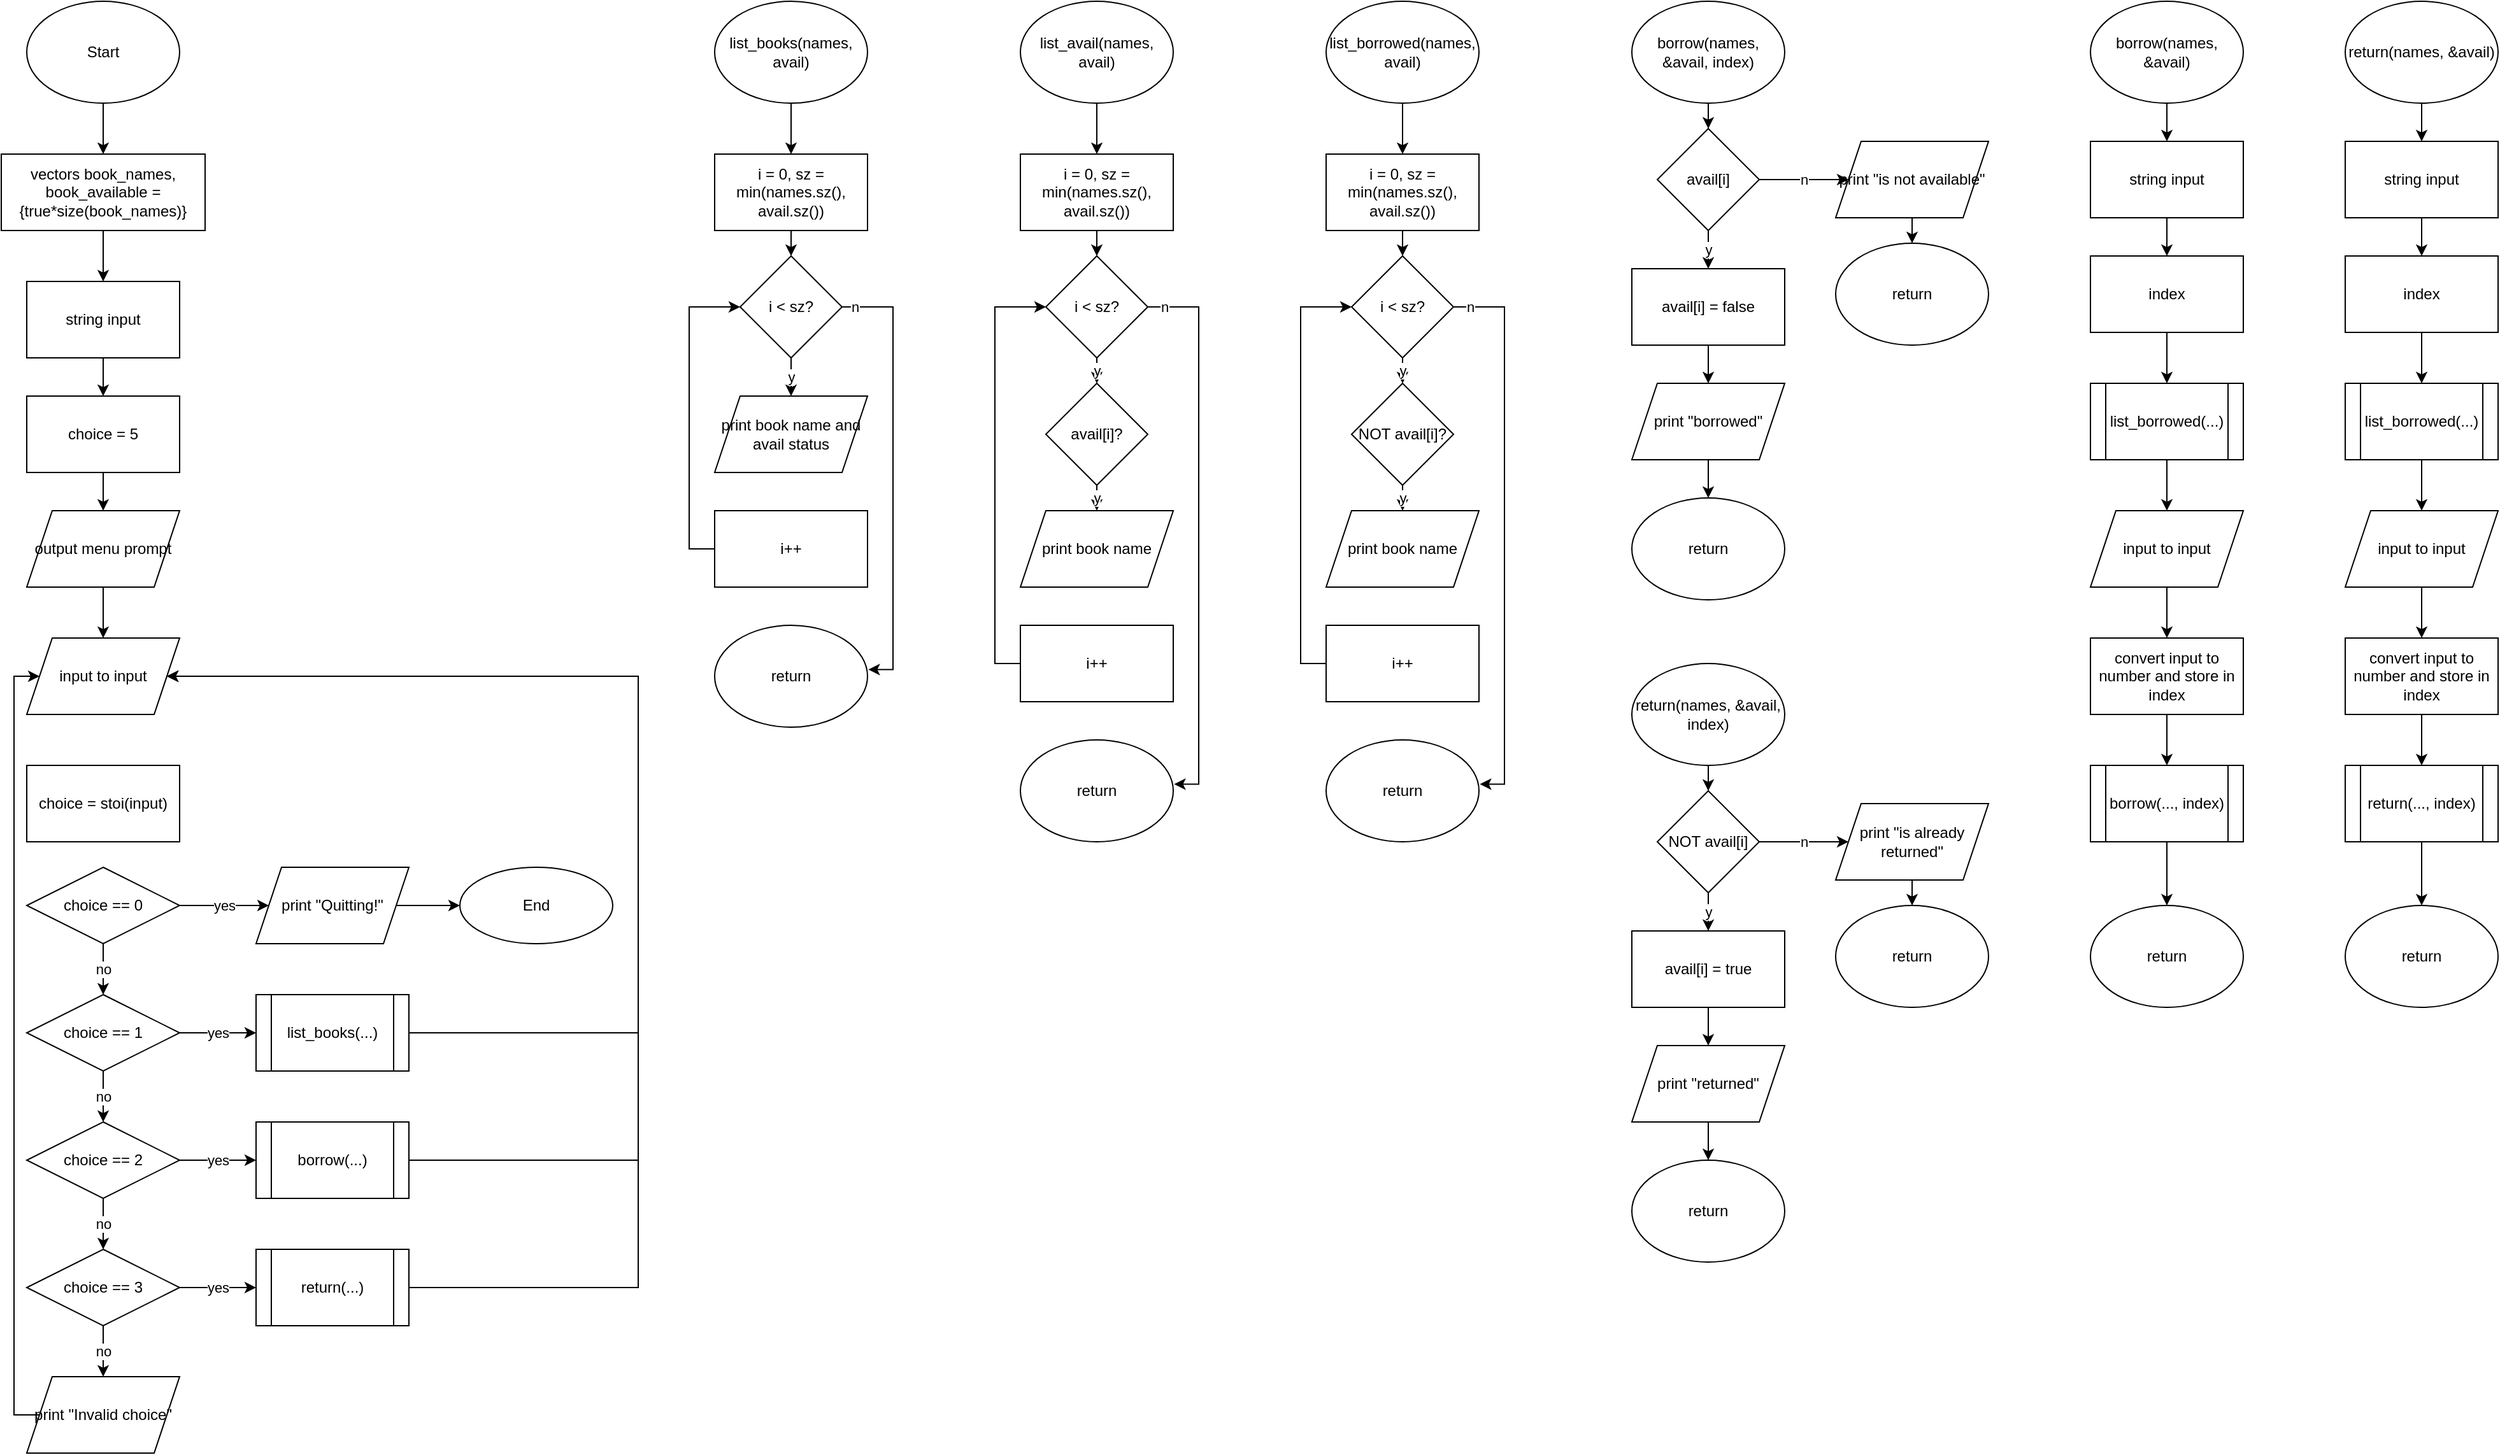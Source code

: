 <mxfile version="24.8.6">
  <diagram name="Page-1" id="NIxjFZZ_wpD7MmikIXAu">
    <mxGraphModel dx="4097" dy="2223" grid="1" gridSize="10" guides="1" tooltips="1" connect="1" arrows="1" fold="1" page="1" pageScale="1" pageWidth="2000" pageHeight="1200" math="0" shadow="0">
      <root>
        <mxCell id="0" />
        <mxCell id="1" parent="0" />
        <mxCell id="zFBNUTTaxacbtHMgRVgU-36" style="edgeStyle=orthogonalEdgeStyle;rounded=0;orthogonalLoop=1;jettySize=auto;html=1;exitX=0.5;exitY=1;exitDx=0;exitDy=0;entryX=0.5;entryY=0;entryDx=0;entryDy=0;" edge="1" parent="1" source="zFBNUTTaxacbtHMgRVgU-1" target="zFBNUTTaxacbtHMgRVgU-2">
          <mxGeometry relative="1" as="geometry" />
        </mxCell>
        <mxCell id="zFBNUTTaxacbtHMgRVgU-1" value="Start" style="ellipse;whiteSpace=wrap;html=1;" vertex="1" parent="1">
          <mxGeometry x="20" width="120" height="80" as="geometry" />
        </mxCell>
        <mxCell id="zFBNUTTaxacbtHMgRVgU-37" style="edgeStyle=orthogonalEdgeStyle;rounded=0;orthogonalLoop=1;jettySize=auto;html=1;exitX=0.5;exitY=1;exitDx=0;exitDy=0;entryX=0.5;entryY=0;entryDx=0;entryDy=0;" edge="1" parent="1" source="zFBNUTTaxacbtHMgRVgU-2" target="zFBNUTTaxacbtHMgRVgU-4">
          <mxGeometry relative="1" as="geometry" />
        </mxCell>
        <mxCell id="zFBNUTTaxacbtHMgRVgU-2" value="vectors book_names, book_available = {true*size(book_names)}" style="rounded=0;whiteSpace=wrap;html=1;" vertex="1" parent="1">
          <mxGeometry y="120" width="160" height="60" as="geometry" />
        </mxCell>
        <mxCell id="zFBNUTTaxacbtHMgRVgU-38" style="edgeStyle=orthogonalEdgeStyle;rounded=0;orthogonalLoop=1;jettySize=auto;html=1;exitX=0.5;exitY=1;exitDx=0;exitDy=0;entryX=0.5;entryY=0;entryDx=0;entryDy=0;" edge="1" parent="1" source="zFBNUTTaxacbtHMgRVgU-4" target="zFBNUTTaxacbtHMgRVgU-5">
          <mxGeometry relative="1" as="geometry" />
        </mxCell>
        <mxCell id="zFBNUTTaxacbtHMgRVgU-4" value="string input" style="rounded=0;whiteSpace=wrap;html=1;" vertex="1" parent="1">
          <mxGeometry x="20" y="220" width="120" height="60" as="geometry" />
        </mxCell>
        <mxCell id="zFBNUTTaxacbtHMgRVgU-39" style="edgeStyle=orthogonalEdgeStyle;rounded=0;orthogonalLoop=1;jettySize=auto;html=1;exitX=0.5;exitY=1;exitDx=0;exitDy=0;entryX=0.5;entryY=0;entryDx=0;entryDy=0;" edge="1" parent="1" source="zFBNUTTaxacbtHMgRVgU-5" target="zFBNUTTaxacbtHMgRVgU-6">
          <mxGeometry relative="1" as="geometry" />
        </mxCell>
        <mxCell id="zFBNUTTaxacbtHMgRVgU-5" value="choice = 5" style="rounded=0;whiteSpace=wrap;html=1;" vertex="1" parent="1">
          <mxGeometry x="20" y="310" width="120" height="60" as="geometry" />
        </mxCell>
        <mxCell id="zFBNUTTaxacbtHMgRVgU-40" style="edgeStyle=orthogonalEdgeStyle;rounded=0;orthogonalLoop=1;jettySize=auto;html=1;exitX=0.5;exitY=1;exitDx=0;exitDy=0;entryX=0.5;entryY=0;entryDx=0;entryDy=0;" edge="1" parent="1" source="zFBNUTTaxacbtHMgRVgU-6" target="zFBNUTTaxacbtHMgRVgU-8">
          <mxGeometry relative="1" as="geometry" />
        </mxCell>
        <mxCell id="zFBNUTTaxacbtHMgRVgU-6" value="output menu prompt" style="shape=parallelogram;perimeter=parallelogramPerimeter;whiteSpace=wrap;html=1;fixedSize=1;" vertex="1" parent="1">
          <mxGeometry x="20" y="400" width="120" height="60" as="geometry" />
        </mxCell>
        <mxCell id="zFBNUTTaxacbtHMgRVgU-8" value="input to input" style="shape=parallelogram;perimeter=parallelogramPerimeter;whiteSpace=wrap;html=1;fixedSize=1;" vertex="1" parent="1">
          <mxGeometry x="20" y="500" width="120" height="60" as="geometry" />
        </mxCell>
        <mxCell id="zFBNUTTaxacbtHMgRVgU-9" value="choice = stoi(input)" style="rounded=0;whiteSpace=wrap;html=1;" vertex="1" parent="1">
          <mxGeometry x="20" y="600" width="120" height="60" as="geometry" />
        </mxCell>
        <mxCell id="zFBNUTTaxacbtHMgRVgU-15" value="yes" style="edgeStyle=orthogonalEdgeStyle;rounded=0;orthogonalLoop=1;jettySize=auto;html=1;exitX=1;exitY=0.5;exitDx=0;exitDy=0;" edge="1" parent="1" source="zFBNUTTaxacbtHMgRVgU-11" target="zFBNUTTaxacbtHMgRVgU-13">
          <mxGeometry relative="1" as="geometry" />
        </mxCell>
        <mxCell id="zFBNUTTaxacbtHMgRVgU-31" value="no" style="edgeStyle=orthogonalEdgeStyle;rounded=0;orthogonalLoop=1;jettySize=auto;html=1;exitX=0.5;exitY=1;exitDx=0;exitDy=0;entryX=0.5;entryY=0;entryDx=0;entryDy=0;" edge="1" parent="1" source="zFBNUTTaxacbtHMgRVgU-11" target="zFBNUTTaxacbtHMgRVgU-17">
          <mxGeometry relative="1" as="geometry" />
        </mxCell>
        <mxCell id="zFBNUTTaxacbtHMgRVgU-11" value="choice == 0" style="rhombus;whiteSpace=wrap;html=1;" vertex="1" parent="1">
          <mxGeometry x="20" y="680" width="120" height="60" as="geometry" />
        </mxCell>
        <mxCell id="zFBNUTTaxacbtHMgRVgU-16" style="edgeStyle=orthogonalEdgeStyle;rounded=0;orthogonalLoop=1;jettySize=auto;html=1;exitX=1;exitY=0.5;exitDx=0;exitDy=0;entryX=0;entryY=0.5;entryDx=0;entryDy=0;" edge="1" parent="1" source="zFBNUTTaxacbtHMgRVgU-13" target="zFBNUTTaxacbtHMgRVgU-14">
          <mxGeometry relative="1" as="geometry" />
        </mxCell>
        <mxCell id="zFBNUTTaxacbtHMgRVgU-13" value="print &quot;Quitting!&quot;" style="shape=parallelogram;perimeter=parallelogramPerimeter;whiteSpace=wrap;html=1;fixedSize=1;" vertex="1" parent="1">
          <mxGeometry x="200" y="680" width="120" height="60" as="geometry" />
        </mxCell>
        <mxCell id="zFBNUTTaxacbtHMgRVgU-14" value="End" style="ellipse;whiteSpace=wrap;html=1;" vertex="1" parent="1">
          <mxGeometry x="360" y="680" width="120" height="60" as="geometry" />
        </mxCell>
        <mxCell id="zFBNUTTaxacbtHMgRVgU-19" value="yes" style="edgeStyle=orthogonalEdgeStyle;rounded=0;orthogonalLoop=1;jettySize=auto;html=1;exitX=1;exitY=0.5;exitDx=0;exitDy=0;entryX=0;entryY=0.5;entryDx=0;entryDy=0;" edge="1" parent="1" source="zFBNUTTaxacbtHMgRVgU-17" target="zFBNUTTaxacbtHMgRVgU-18">
          <mxGeometry relative="1" as="geometry" />
        </mxCell>
        <mxCell id="zFBNUTTaxacbtHMgRVgU-30" value="no" style="edgeStyle=orthogonalEdgeStyle;rounded=0;orthogonalLoop=1;jettySize=auto;html=1;exitX=0.5;exitY=1;exitDx=0;exitDy=0;entryX=0.5;entryY=0;entryDx=0;entryDy=0;" edge="1" parent="1" source="zFBNUTTaxacbtHMgRVgU-17" target="zFBNUTTaxacbtHMgRVgU-21">
          <mxGeometry relative="1" as="geometry" />
        </mxCell>
        <mxCell id="zFBNUTTaxacbtHMgRVgU-17" value="choice == 1" style="rhombus;whiteSpace=wrap;html=1;" vertex="1" parent="1">
          <mxGeometry x="20" y="780" width="120" height="60" as="geometry" />
        </mxCell>
        <mxCell id="zFBNUTTaxacbtHMgRVgU-33" style="edgeStyle=orthogonalEdgeStyle;rounded=0;orthogonalLoop=1;jettySize=auto;html=1;exitX=1;exitY=0.5;exitDx=0;exitDy=0;entryX=1;entryY=0.5;entryDx=0;entryDy=0;" edge="1" parent="1" source="zFBNUTTaxacbtHMgRVgU-18" target="zFBNUTTaxacbtHMgRVgU-8">
          <mxGeometry relative="1" as="geometry">
            <Array as="points">
              <mxPoint x="500" y="810" />
              <mxPoint x="500" y="530" />
            </Array>
          </mxGeometry>
        </mxCell>
        <mxCell id="zFBNUTTaxacbtHMgRVgU-18" value="list_books(...)" style="shape=process;whiteSpace=wrap;html=1;backgroundOutline=1;" vertex="1" parent="1">
          <mxGeometry x="200" y="780" width="120" height="60" as="geometry" />
        </mxCell>
        <mxCell id="zFBNUTTaxacbtHMgRVgU-20" value="yes" style="edgeStyle=orthogonalEdgeStyle;rounded=0;orthogonalLoop=1;jettySize=auto;html=1;exitX=1;exitY=0.5;exitDx=0;exitDy=0;entryX=0;entryY=0.5;entryDx=0;entryDy=0;" edge="1" parent="1" source="zFBNUTTaxacbtHMgRVgU-21" target="zFBNUTTaxacbtHMgRVgU-22">
          <mxGeometry relative="1" as="geometry" />
        </mxCell>
        <mxCell id="zFBNUTTaxacbtHMgRVgU-29" value="no" style="edgeStyle=orthogonalEdgeStyle;rounded=0;orthogonalLoop=1;jettySize=auto;html=1;exitX=0.5;exitY=1;exitDx=0;exitDy=0;entryX=0.5;entryY=0;entryDx=0;entryDy=0;" edge="1" parent="1" source="zFBNUTTaxacbtHMgRVgU-21" target="zFBNUTTaxacbtHMgRVgU-24">
          <mxGeometry relative="1" as="geometry" />
        </mxCell>
        <mxCell id="zFBNUTTaxacbtHMgRVgU-21" value="choice == 2" style="rhombus;whiteSpace=wrap;html=1;" vertex="1" parent="1">
          <mxGeometry x="20" y="880" width="120" height="60" as="geometry" />
        </mxCell>
        <mxCell id="zFBNUTTaxacbtHMgRVgU-34" style="edgeStyle=orthogonalEdgeStyle;rounded=0;orthogonalLoop=1;jettySize=auto;html=1;exitX=1;exitY=0.5;exitDx=0;exitDy=0;entryX=1;entryY=0.5;entryDx=0;entryDy=0;" edge="1" parent="1" source="zFBNUTTaxacbtHMgRVgU-22" target="zFBNUTTaxacbtHMgRVgU-8">
          <mxGeometry relative="1" as="geometry">
            <Array as="points">
              <mxPoint x="500" y="910" />
              <mxPoint x="500" y="530" />
            </Array>
          </mxGeometry>
        </mxCell>
        <mxCell id="zFBNUTTaxacbtHMgRVgU-22" value="borrow(...)" style="shape=process;whiteSpace=wrap;html=1;backgroundOutline=1;" vertex="1" parent="1">
          <mxGeometry x="200" y="880" width="120" height="60" as="geometry" />
        </mxCell>
        <mxCell id="zFBNUTTaxacbtHMgRVgU-23" value="yes" style="edgeStyle=orthogonalEdgeStyle;rounded=0;orthogonalLoop=1;jettySize=auto;html=1;exitX=1;exitY=0.5;exitDx=0;exitDy=0;entryX=0;entryY=0.5;entryDx=0;entryDy=0;" edge="1" parent="1" source="zFBNUTTaxacbtHMgRVgU-24" target="zFBNUTTaxacbtHMgRVgU-25">
          <mxGeometry relative="1" as="geometry" />
        </mxCell>
        <mxCell id="zFBNUTTaxacbtHMgRVgU-27" value="no" style="edgeStyle=orthogonalEdgeStyle;rounded=0;orthogonalLoop=1;jettySize=auto;html=1;exitX=0.5;exitY=1;exitDx=0;exitDy=0;entryX=0.5;entryY=0;entryDx=0;entryDy=0;" edge="1" parent="1" source="zFBNUTTaxacbtHMgRVgU-24" target="zFBNUTTaxacbtHMgRVgU-26">
          <mxGeometry relative="1" as="geometry" />
        </mxCell>
        <mxCell id="zFBNUTTaxacbtHMgRVgU-24" value="choice == 3" style="rhombus;whiteSpace=wrap;html=1;" vertex="1" parent="1">
          <mxGeometry x="20" y="980" width="120" height="60" as="geometry" />
        </mxCell>
        <mxCell id="zFBNUTTaxacbtHMgRVgU-35" style="edgeStyle=orthogonalEdgeStyle;rounded=0;orthogonalLoop=1;jettySize=auto;html=1;exitX=1;exitY=0.5;exitDx=0;exitDy=0;entryX=1;entryY=0.5;entryDx=0;entryDy=0;" edge="1" parent="1" source="zFBNUTTaxacbtHMgRVgU-25" target="zFBNUTTaxacbtHMgRVgU-8">
          <mxGeometry relative="1" as="geometry">
            <Array as="points">
              <mxPoint x="500" y="1010" />
              <mxPoint x="500" y="530" />
            </Array>
          </mxGeometry>
        </mxCell>
        <mxCell id="zFBNUTTaxacbtHMgRVgU-25" value="return(...)" style="shape=process;whiteSpace=wrap;html=1;backgroundOutline=1;" vertex="1" parent="1">
          <mxGeometry x="200" y="980" width="120" height="60" as="geometry" />
        </mxCell>
        <mxCell id="zFBNUTTaxacbtHMgRVgU-32" style="edgeStyle=orthogonalEdgeStyle;rounded=0;orthogonalLoop=1;jettySize=auto;html=1;exitX=0;exitY=0.5;exitDx=0;exitDy=0;entryX=0;entryY=0.5;entryDx=0;entryDy=0;" edge="1" parent="1" source="zFBNUTTaxacbtHMgRVgU-26" target="zFBNUTTaxacbtHMgRVgU-8">
          <mxGeometry relative="1" as="geometry">
            <Array as="points">
              <mxPoint x="10" y="1110" />
              <mxPoint x="10" y="530" />
            </Array>
          </mxGeometry>
        </mxCell>
        <mxCell id="zFBNUTTaxacbtHMgRVgU-26" value="print &quot;Invalid choice&quot;" style="shape=parallelogram;perimeter=parallelogramPerimeter;whiteSpace=wrap;html=1;fixedSize=1;" vertex="1" parent="1">
          <mxGeometry x="20" y="1080" width="120" height="60" as="geometry" />
        </mxCell>
        <mxCell id="zFBNUTTaxacbtHMgRVgU-48" style="edgeStyle=orthogonalEdgeStyle;rounded=0;orthogonalLoop=1;jettySize=auto;html=1;exitX=0.5;exitY=1;exitDx=0;exitDy=0;entryX=0.5;entryY=0;entryDx=0;entryDy=0;" edge="1" parent="1" source="zFBNUTTaxacbtHMgRVgU-41" target="zFBNUTTaxacbtHMgRVgU-42">
          <mxGeometry relative="1" as="geometry" />
        </mxCell>
        <mxCell id="zFBNUTTaxacbtHMgRVgU-41" value="&lt;div&gt;list_books(names, avail)&lt;/div&gt;" style="ellipse;whiteSpace=wrap;html=1;" vertex="1" parent="1">
          <mxGeometry x="560" width="120" height="80" as="geometry" />
        </mxCell>
        <mxCell id="zFBNUTTaxacbtHMgRVgU-49" style="edgeStyle=orthogonalEdgeStyle;rounded=0;orthogonalLoop=1;jettySize=auto;html=1;exitX=0.5;exitY=1;exitDx=0;exitDy=0;entryX=0.5;entryY=0;entryDx=0;entryDy=0;" edge="1" parent="1" source="zFBNUTTaxacbtHMgRVgU-42" target="zFBNUTTaxacbtHMgRVgU-43">
          <mxGeometry relative="1" as="geometry" />
        </mxCell>
        <mxCell id="zFBNUTTaxacbtHMgRVgU-42" value="i = 0, sz = min(names.sz(), avail.sz())" style="rounded=0;whiteSpace=wrap;html=1;" vertex="1" parent="1">
          <mxGeometry x="560" y="120" width="120" height="60" as="geometry" />
        </mxCell>
        <mxCell id="zFBNUTTaxacbtHMgRVgU-47" value="y" style="edgeStyle=orthogonalEdgeStyle;rounded=0;orthogonalLoop=1;jettySize=auto;html=1;exitX=0.5;exitY=1;exitDx=0;exitDy=0;entryX=0.5;entryY=0;entryDx=0;entryDy=0;" edge="1" parent="1" source="zFBNUTTaxacbtHMgRVgU-43" target="zFBNUTTaxacbtHMgRVgU-44">
          <mxGeometry relative="1" as="geometry" />
        </mxCell>
        <mxCell id="zFBNUTTaxacbtHMgRVgU-43" value="i &amp;lt; sz?" style="rhombus;whiteSpace=wrap;html=1;" vertex="1" parent="1">
          <mxGeometry x="580" y="200" width="80" height="80" as="geometry" />
        </mxCell>
        <mxCell id="zFBNUTTaxacbtHMgRVgU-44" value="print book name and avail status" style="shape=parallelogram;perimeter=parallelogramPerimeter;whiteSpace=wrap;html=1;fixedSize=1;" vertex="1" parent="1">
          <mxGeometry x="560" y="310" width="120" height="60" as="geometry" />
        </mxCell>
        <mxCell id="zFBNUTTaxacbtHMgRVgU-46" style="edgeStyle=orthogonalEdgeStyle;rounded=0;orthogonalLoop=1;jettySize=auto;html=1;exitX=0;exitY=0.5;exitDx=0;exitDy=0;entryX=0;entryY=0.5;entryDx=0;entryDy=0;" edge="1" parent="1" source="zFBNUTTaxacbtHMgRVgU-45" target="zFBNUTTaxacbtHMgRVgU-43">
          <mxGeometry relative="1" as="geometry" />
        </mxCell>
        <mxCell id="zFBNUTTaxacbtHMgRVgU-45" value="i++" style="rounded=0;whiteSpace=wrap;html=1;" vertex="1" parent="1">
          <mxGeometry x="560" y="400" width="120" height="60" as="geometry" />
        </mxCell>
        <mxCell id="zFBNUTTaxacbtHMgRVgU-51" value="return" style="ellipse;whiteSpace=wrap;html=1;" vertex="1" parent="1">
          <mxGeometry x="560" y="490" width="120" height="80" as="geometry" />
        </mxCell>
        <mxCell id="zFBNUTTaxacbtHMgRVgU-52" value="n" style="edgeStyle=orthogonalEdgeStyle;rounded=0;orthogonalLoop=1;jettySize=auto;html=1;exitX=1;exitY=0.5;exitDx=0;exitDy=0;entryX=1.006;entryY=0.434;entryDx=0;entryDy=0;entryPerimeter=0;" edge="1" parent="1" source="zFBNUTTaxacbtHMgRVgU-43" target="zFBNUTTaxacbtHMgRVgU-51">
          <mxGeometry x="-0.942" relative="1" as="geometry">
            <mxPoint as="offset" />
          </mxGeometry>
        </mxCell>
        <mxCell id="zFBNUTTaxacbtHMgRVgU-53" style="edgeStyle=orthogonalEdgeStyle;rounded=0;orthogonalLoop=1;jettySize=auto;html=1;exitX=0.5;exitY=1;exitDx=0;exitDy=0;entryX=0.5;entryY=0;entryDx=0;entryDy=0;" edge="1" parent="1" source="zFBNUTTaxacbtHMgRVgU-54" target="zFBNUTTaxacbtHMgRVgU-56">
          <mxGeometry relative="1" as="geometry" />
        </mxCell>
        <mxCell id="zFBNUTTaxacbtHMgRVgU-54" value="&lt;div&gt;list_avail(names, avail)&lt;/div&gt;" style="ellipse;whiteSpace=wrap;html=1;" vertex="1" parent="1">
          <mxGeometry x="800" width="120" height="80" as="geometry" />
        </mxCell>
        <mxCell id="zFBNUTTaxacbtHMgRVgU-55" style="edgeStyle=orthogonalEdgeStyle;rounded=0;orthogonalLoop=1;jettySize=auto;html=1;exitX=0.5;exitY=1;exitDx=0;exitDy=0;entryX=0.5;entryY=0;entryDx=0;entryDy=0;" edge="1" parent="1" source="zFBNUTTaxacbtHMgRVgU-56" target="zFBNUTTaxacbtHMgRVgU-58">
          <mxGeometry relative="1" as="geometry" />
        </mxCell>
        <mxCell id="zFBNUTTaxacbtHMgRVgU-56" value="i = 0, sz = min(names.sz(), avail.sz())" style="rounded=0;whiteSpace=wrap;html=1;" vertex="1" parent="1">
          <mxGeometry x="800" y="120" width="120" height="60" as="geometry" />
        </mxCell>
        <mxCell id="zFBNUTTaxacbtHMgRVgU-65" value="y" style="edgeStyle=orthogonalEdgeStyle;rounded=0;orthogonalLoop=1;jettySize=auto;html=1;exitX=0.5;exitY=1;exitDx=0;exitDy=0;entryX=0.5;entryY=0;entryDx=0;entryDy=0;" edge="1" parent="1" source="zFBNUTTaxacbtHMgRVgU-58" target="zFBNUTTaxacbtHMgRVgU-64">
          <mxGeometry relative="1" as="geometry" />
        </mxCell>
        <mxCell id="zFBNUTTaxacbtHMgRVgU-58" value="i &amp;lt; sz?" style="rhombus;whiteSpace=wrap;html=1;" vertex="1" parent="1">
          <mxGeometry x="820" y="200" width="80" height="80" as="geometry" />
        </mxCell>
        <mxCell id="zFBNUTTaxacbtHMgRVgU-59" value="print book name" style="shape=parallelogram;perimeter=parallelogramPerimeter;whiteSpace=wrap;html=1;fixedSize=1;" vertex="1" parent="1">
          <mxGeometry x="800" y="400" width="120" height="60" as="geometry" />
        </mxCell>
        <mxCell id="zFBNUTTaxacbtHMgRVgU-60" style="edgeStyle=orthogonalEdgeStyle;rounded=0;orthogonalLoop=1;jettySize=auto;html=1;exitX=0;exitY=0.5;exitDx=0;exitDy=0;entryX=0;entryY=0.5;entryDx=0;entryDy=0;" edge="1" parent="1" source="zFBNUTTaxacbtHMgRVgU-61" target="zFBNUTTaxacbtHMgRVgU-58">
          <mxGeometry relative="1" as="geometry" />
        </mxCell>
        <mxCell id="zFBNUTTaxacbtHMgRVgU-61" value="i++" style="rounded=0;whiteSpace=wrap;html=1;" vertex="1" parent="1">
          <mxGeometry x="800" y="490" width="120" height="60" as="geometry" />
        </mxCell>
        <mxCell id="zFBNUTTaxacbtHMgRVgU-62" value="return" style="ellipse;whiteSpace=wrap;html=1;" vertex="1" parent="1">
          <mxGeometry x="800" y="580" width="120" height="80" as="geometry" />
        </mxCell>
        <mxCell id="zFBNUTTaxacbtHMgRVgU-63" value="n" style="edgeStyle=orthogonalEdgeStyle;rounded=0;orthogonalLoop=1;jettySize=auto;html=1;exitX=1;exitY=0.5;exitDx=0;exitDy=0;entryX=1.006;entryY=0.434;entryDx=0;entryDy=0;entryPerimeter=0;" edge="1" parent="1" source="zFBNUTTaxacbtHMgRVgU-58" target="zFBNUTTaxacbtHMgRVgU-62">
          <mxGeometry x="-0.942" relative="1" as="geometry">
            <mxPoint as="offset" />
          </mxGeometry>
        </mxCell>
        <mxCell id="zFBNUTTaxacbtHMgRVgU-66" value="y" style="edgeStyle=orthogonalEdgeStyle;rounded=0;orthogonalLoop=1;jettySize=auto;html=1;exitX=0.5;exitY=1;exitDx=0;exitDy=0;entryX=0.5;entryY=0;entryDx=0;entryDy=0;" edge="1" parent="1" source="zFBNUTTaxacbtHMgRVgU-64" target="zFBNUTTaxacbtHMgRVgU-59">
          <mxGeometry relative="1" as="geometry" />
        </mxCell>
        <mxCell id="zFBNUTTaxacbtHMgRVgU-64" value="avail[i]?" style="rhombus;whiteSpace=wrap;html=1;" vertex="1" parent="1">
          <mxGeometry x="820" y="300" width="80" height="80" as="geometry" />
        </mxCell>
        <mxCell id="zFBNUTTaxacbtHMgRVgU-79" style="edgeStyle=orthogonalEdgeStyle;rounded=0;orthogonalLoop=1;jettySize=auto;html=1;exitX=0.5;exitY=1;exitDx=0;exitDy=0;entryX=0.5;entryY=0;entryDx=0;entryDy=0;" edge="1" parent="1" source="zFBNUTTaxacbtHMgRVgU-80" target="zFBNUTTaxacbtHMgRVgU-82">
          <mxGeometry relative="1" as="geometry" />
        </mxCell>
        <mxCell id="zFBNUTTaxacbtHMgRVgU-80" value="&lt;div&gt;list_borrowed(names, avail)&lt;/div&gt;" style="ellipse;whiteSpace=wrap;html=1;" vertex="1" parent="1">
          <mxGeometry x="1040" width="120" height="80" as="geometry" />
        </mxCell>
        <mxCell id="zFBNUTTaxacbtHMgRVgU-81" style="edgeStyle=orthogonalEdgeStyle;rounded=0;orthogonalLoop=1;jettySize=auto;html=1;exitX=0.5;exitY=1;exitDx=0;exitDy=0;entryX=0.5;entryY=0;entryDx=0;entryDy=0;" edge="1" parent="1" source="zFBNUTTaxacbtHMgRVgU-82" target="zFBNUTTaxacbtHMgRVgU-84">
          <mxGeometry relative="1" as="geometry" />
        </mxCell>
        <mxCell id="zFBNUTTaxacbtHMgRVgU-82" value="i = 0, sz = min(names.sz(), avail.sz())" style="rounded=0;whiteSpace=wrap;html=1;" vertex="1" parent="1">
          <mxGeometry x="1040" y="120" width="120" height="60" as="geometry" />
        </mxCell>
        <mxCell id="zFBNUTTaxacbtHMgRVgU-83" value="y" style="edgeStyle=orthogonalEdgeStyle;rounded=0;orthogonalLoop=1;jettySize=auto;html=1;exitX=0.5;exitY=1;exitDx=0;exitDy=0;entryX=0.5;entryY=0;entryDx=0;entryDy=0;" edge="1" parent="1" source="zFBNUTTaxacbtHMgRVgU-84" target="zFBNUTTaxacbtHMgRVgU-91">
          <mxGeometry relative="1" as="geometry" />
        </mxCell>
        <mxCell id="zFBNUTTaxacbtHMgRVgU-84" value="i &amp;lt; sz?" style="rhombus;whiteSpace=wrap;html=1;" vertex="1" parent="1">
          <mxGeometry x="1060" y="200" width="80" height="80" as="geometry" />
        </mxCell>
        <mxCell id="zFBNUTTaxacbtHMgRVgU-85" value="print book name" style="shape=parallelogram;perimeter=parallelogramPerimeter;whiteSpace=wrap;html=1;fixedSize=1;" vertex="1" parent="1">
          <mxGeometry x="1040" y="400" width="120" height="60" as="geometry" />
        </mxCell>
        <mxCell id="zFBNUTTaxacbtHMgRVgU-86" style="edgeStyle=orthogonalEdgeStyle;rounded=0;orthogonalLoop=1;jettySize=auto;html=1;exitX=0;exitY=0.5;exitDx=0;exitDy=0;entryX=0;entryY=0.5;entryDx=0;entryDy=0;" edge="1" parent="1" source="zFBNUTTaxacbtHMgRVgU-87" target="zFBNUTTaxacbtHMgRVgU-84">
          <mxGeometry relative="1" as="geometry" />
        </mxCell>
        <mxCell id="zFBNUTTaxacbtHMgRVgU-87" value="i++" style="rounded=0;whiteSpace=wrap;html=1;" vertex="1" parent="1">
          <mxGeometry x="1040" y="490" width="120" height="60" as="geometry" />
        </mxCell>
        <mxCell id="zFBNUTTaxacbtHMgRVgU-88" value="return" style="ellipse;whiteSpace=wrap;html=1;" vertex="1" parent="1">
          <mxGeometry x="1040" y="580" width="120" height="80" as="geometry" />
        </mxCell>
        <mxCell id="zFBNUTTaxacbtHMgRVgU-89" value="n" style="edgeStyle=orthogonalEdgeStyle;rounded=0;orthogonalLoop=1;jettySize=auto;html=1;exitX=1;exitY=0.5;exitDx=0;exitDy=0;entryX=1.006;entryY=0.434;entryDx=0;entryDy=0;entryPerimeter=0;" edge="1" parent="1" source="zFBNUTTaxacbtHMgRVgU-84" target="zFBNUTTaxacbtHMgRVgU-88">
          <mxGeometry x="-0.942" relative="1" as="geometry">
            <mxPoint as="offset" />
          </mxGeometry>
        </mxCell>
        <mxCell id="zFBNUTTaxacbtHMgRVgU-90" value="y" style="edgeStyle=orthogonalEdgeStyle;rounded=0;orthogonalLoop=1;jettySize=auto;html=1;exitX=0.5;exitY=1;exitDx=0;exitDy=0;entryX=0.5;entryY=0;entryDx=0;entryDy=0;" edge="1" parent="1" source="zFBNUTTaxacbtHMgRVgU-91" target="zFBNUTTaxacbtHMgRVgU-85">
          <mxGeometry relative="1" as="geometry" />
        </mxCell>
        <mxCell id="zFBNUTTaxacbtHMgRVgU-91" value="NOT avail[i]?" style="rhombus;whiteSpace=wrap;html=1;" vertex="1" parent="1">
          <mxGeometry x="1060" y="300" width="80" height="80" as="geometry" />
        </mxCell>
        <mxCell id="zFBNUTTaxacbtHMgRVgU-104" style="edgeStyle=orthogonalEdgeStyle;rounded=0;orthogonalLoop=1;jettySize=auto;html=1;exitX=0.5;exitY=1;exitDx=0;exitDy=0;entryX=0.5;entryY=0;entryDx=0;entryDy=0;" edge="1" parent="1" source="zFBNUTTaxacbtHMgRVgU-92" target="zFBNUTTaxacbtHMgRVgU-94">
          <mxGeometry relative="1" as="geometry" />
        </mxCell>
        <mxCell id="zFBNUTTaxacbtHMgRVgU-92" value="borrow(names, &amp;amp;avail, index)" style="ellipse;whiteSpace=wrap;html=1;" vertex="1" parent="1">
          <mxGeometry x="1280" width="120" height="80" as="geometry" />
        </mxCell>
        <mxCell id="zFBNUTTaxacbtHMgRVgU-97" value="n" style="edgeStyle=orthogonalEdgeStyle;rounded=0;orthogonalLoop=1;jettySize=auto;html=1;exitX=1;exitY=0.5;exitDx=0;exitDy=0;entryX=0;entryY=0.5;entryDx=0;entryDy=0;" edge="1" parent="1" source="zFBNUTTaxacbtHMgRVgU-94" target="zFBNUTTaxacbtHMgRVgU-95">
          <mxGeometry relative="1" as="geometry" />
        </mxCell>
        <mxCell id="zFBNUTTaxacbtHMgRVgU-103" value="y" style="edgeStyle=orthogonalEdgeStyle;rounded=0;orthogonalLoop=1;jettySize=auto;html=1;exitX=0.5;exitY=1;exitDx=0;exitDy=0;entryX=0.5;entryY=0;entryDx=0;entryDy=0;" edge="1" parent="1" source="zFBNUTTaxacbtHMgRVgU-94" target="zFBNUTTaxacbtHMgRVgU-98">
          <mxGeometry relative="1" as="geometry" />
        </mxCell>
        <mxCell id="zFBNUTTaxacbtHMgRVgU-94" value="avail[i]" style="rhombus;whiteSpace=wrap;html=1;" vertex="1" parent="1">
          <mxGeometry x="1300" y="100" width="80" height="80" as="geometry" />
        </mxCell>
        <mxCell id="zFBNUTTaxacbtHMgRVgU-105" style="edgeStyle=orthogonalEdgeStyle;rounded=0;orthogonalLoop=1;jettySize=auto;html=1;exitX=0.5;exitY=1;exitDx=0;exitDy=0;entryX=0.5;entryY=0;entryDx=0;entryDy=0;" edge="1" parent="1" source="zFBNUTTaxacbtHMgRVgU-95" target="zFBNUTTaxacbtHMgRVgU-96">
          <mxGeometry relative="1" as="geometry" />
        </mxCell>
        <mxCell id="zFBNUTTaxacbtHMgRVgU-95" value="print &quot;is not available&quot;" style="shape=parallelogram;perimeter=parallelogramPerimeter;whiteSpace=wrap;html=1;fixedSize=1;" vertex="1" parent="1">
          <mxGeometry x="1440" y="110" width="120" height="60" as="geometry" />
        </mxCell>
        <mxCell id="zFBNUTTaxacbtHMgRVgU-96" value="return" style="ellipse;whiteSpace=wrap;html=1;" vertex="1" parent="1">
          <mxGeometry x="1440" y="190" width="120" height="80" as="geometry" />
        </mxCell>
        <mxCell id="zFBNUTTaxacbtHMgRVgU-102" style="edgeStyle=orthogonalEdgeStyle;rounded=0;orthogonalLoop=1;jettySize=auto;html=1;exitX=0.5;exitY=1;exitDx=0;exitDy=0;entryX=0.5;entryY=0;entryDx=0;entryDy=0;" edge="1" parent="1" source="zFBNUTTaxacbtHMgRVgU-98" target="zFBNUTTaxacbtHMgRVgU-99">
          <mxGeometry relative="1" as="geometry" />
        </mxCell>
        <mxCell id="zFBNUTTaxacbtHMgRVgU-98" value="avail[i] = false" style="rounded=0;whiteSpace=wrap;html=1;" vertex="1" parent="1">
          <mxGeometry x="1280" y="210" width="120" height="60" as="geometry" />
        </mxCell>
        <mxCell id="zFBNUTTaxacbtHMgRVgU-101" style="edgeStyle=orthogonalEdgeStyle;rounded=0;orthogonalLoop=1;jettySize=auto;html=1;exitX=0.5;exitY=1;exitDx=0;exitDy=0;entryX=0.5;entryY=0;entryDx=0;entryDy=0;" edge="1" parent="1" source="zFBNUTTaxacbtHMgRVgU-99" target="zFBNUTTaxacbtHMgRVgU-100">
          <mxGeometry relative="1" as="geometry" />
        </mxCell>
        <mxCell id="zFBNUTTaxacbtHMgRVgU-99" value="print &quot;borrowed&quot;" style="shape=parallelogram;perimeter=parallelogramPerimeter;whiteSpace=wrap;html=1;fixedSize=1;" vertex="1" parent="1">
          <mxGeometry x="1280" y="300" width="120" height="60" as="geometry" />
        </mxCell>
        <mxCell id="zFBNUTTaxacbtHMgRVgU-100" value="return" style="ellipse;whiteSpace=wrap;html=1;" vertex="1" parent="1">
          <mxGeometry x="1280" y="390" width="120" height="80" as="geometry" />
        </mxCell>
        <mxCell id="zFBNUTTaxacbtHMgRVgU-106" style="edgeStyle=orthogonalEdgeStyle;rounded=0;orthogonalLoop=1;jettySize=auto;html=1;exitX=0.5;exitY=1;exitDx=0;exitDy=0;entryX=0.5;entryY=0;entryDx=0;entryDy=0;" edge="1" parent="1" source="zFBNUTTaxacbtHMgRVgU-107" target="zFBNUTTaxacbtHMgRVgU-110">
          <mxGeometry relative="1" as="geometry" />
        </mxCell>
        <mxCell id="zFBNUTTaxacbtHMgRVgU-107" value="return(names, &amp;amp;avail, index)" style="ellipse;whiteSpace=wrap;html=1;" vertex="1" parent="1">
          <mxGeometry x="1280" y="520" width="120" height="80" as="geometry" />
        </mxCell>
        <mxCell id="zFBNUTTaxacbtHMgRVgU-108" value="n" style="edgeStyle=orthogonalEdgeStyle;rounded=0;orthogonalLoop=1;jettySize=auto;html=1;exitX=1;exitY=0.5;exitDx=0;exitDy=0;entryX=0;entryY=0.5;entryDx=0;entryDy=0;" edge="1" parent="1" source="zFBNUTTaxacbtHMgRVgU-110" target="zFBNUTTaxacbtHMgRVgU-112">
          <mxGeometry relative="1" as="geometry" />
        </mxCell>
        <mxCell id="zFBNUTTaxacbtHMgRVgU-109" value="y" style="edgeStyle=orthogonalEdgeStyle;rounded=0;orthogonalLoop=1;jettySize=auto;html=1;exitX=0.5;exitY=1;exitDx=0;exitDy=0;entryX=0.5;entryY=0;entryDx=0;entryDy=0;" edge="1" parent="1" source="zFBNUTTaxacbtHMgRVgU-110" target="zFBNUTTaxacbtHMgRVgU-115">
          <mxGeometry relative="1" as="geometry" />
        </mxCell>
        <mxCell id="zFBNUTTaxacbtHMgRVgU-110" value="NOT avail[i]" style="rhombus;whiteSpace=wrap;html=1;" vertex="1" parent="1">
          <mxGeometry x="1300" y="620" width="80" height="80" as="geometry" />
        </mxCell>
        <mxCell id="zFBNUTTaxacbtHMgRVgU-111" style="edgeStyle=orthogonalEdgeStyle;rounded=0;orthogonalLoop=1;jettySize=auto;html=1;exitX=0.5;exitY=1;exitDx=0;exitDy=0;entryX=0.5;entryY=0;entryDx=0;entryDy=0;" edge="1" parent="1" source="zFBNUTTaxacbtHMgRVgU-112" target="zFBNUTTaxacbtHMgRVgU-113">
          <mxGeometry relative="1" as="geometry" />
        </mxCell>
        <mxCell id="zFBNUTTaxacbtHMgRVgU-112" value="print &quot;is already returned&quot;" style="shape=parallelogram;perimeter=parallelogramPerimeter;whiteSpace=wrap;html=1;fixedSize=1;" vertex="1" parent="1">
          <mxGeometry x="1440" y="630" width="120" height="60" as="geometry" />
        </mxCell>
        <mxCell id="zFBNUTTaxacbtHMgRVgU-113" value="return" style="ellipse;whiteSpace=wrap;html=1;" vertex="1" parent="1">
          <mxGeometry x="1440" y="710" width="120" height="80" as="geometry" />
        </mxCell>
        <mxCell id="zFBNUTTaxacbtHMgRVgU-114" style="edgeStyle=orthogonalEdgeStyle;rounded=0;orthogonalLoop=1;jettySize=auto;html=1;exitX=0.5;exitY=1;exitDx=0;exitDy=0;entryX=0.5;entryY=0;entryDx=0;entryDy=0;" edge="1" parent="1" source="zFBNUTTaxacbtHMgRVgU-115" target="zFBNUTTaxacbtHMgRVgU-117">
          <mxGeometry relative="1" as="geometry" />
        </mxCell>
        <mxCell id="zFBNUTTaxacbtHMgRVgU-115" value="avail[i] = true" style="rounded=0;whiteSpace=wrap;html=1;" vertex="1" parent="1">
          <mxGeometry x="1280" y="730" width="120" height="60" as="geometry" />
        </mxCell>
        <mxCell id="zFBNUTTaxacbtHMgRVgU-116" style="edgeStyle=orthogonalEdgeStyle;rounded=0;orthogonalLoop=1;jettySize=auto;html=1;exitX=0.5;exitY=1;exitDx=0;exitDy=0;entryX=0.5;entryY=0;entryDx=0;entryDy=0;" edge="1" parent="1" source="zFBNUTTaxacbtHMgRVgU-117" target="zFBNUTTaxacbtHMgRVgU-118">
          <mxGeometry relative="1" as="geometry" />
        </mxCell>
        <mxCell id="zFBNUTTaxacbtHMgRVgU-117" value="print &quot;returned&quot;" style="shape=parallelogram;perimeter=parallelogramPerimeter;whiteSpace=wrap;html=1;fixedSize=1;" vertex="1" parent="1">
          <mxGeometry x="1280" y="820" width="120" height="60" as="geometry" />
        </mxCell>
        <mxCell id="zFBNUTTaxacbtHMgRVgU-118" value="return" style="ellipse;whiteSpace=wrap;html=1;" vertex="1" parent="1">
          <mxGeometry x="1280" y="910" width="120" height="80" as="geometry" />
        </mxCell>
        <mxCell id="zFBNUTTaxacbtHMgRVgU-126" style="edgeStyle=orthogonalEdgeStyle;rounded=0;orthogonalLoop=1;jettySize=auto;html=1;exitX=0.5;exitY=1;exitDx=0;exitDy=0;entryX=0.5;entryY=0;entryDx=0;entryDy=0;" edge="1" parent="1" source="zFBNUTTaxacbtHMgRVgU-119" target="zFBNUTTaxacbtHMgRVgU-120">
          <mxGeometry relative="1" as="geometry" />
        </mxCell>
        <mxCell id="zFBNUTTaxacbtHMgRVgU-119" value="borrow(names, &amp;amp;avail)" style="ellipse;whiteSpace=wrap;html=1;" vertex="1" parent="1">
          <mxGeometry x="1640" width="120" height="80" as="geometry" />
        </mxCell>
        <mxCell id="zFBNUTTaxacbtHMgRVgU-127" style="edgeStyle=orthogonalEdgeStyle;rounded=0;orthogonalLoop=1;jettySize=auto;html=1;exitX=0.5;exitY=1;exitDx=0;exitDy=0;entryX=0.5;entryY=0;entryDx=0;entryDy=0;" edge="1" parent="1" source="zFBNUTTaxacbtHMgRVgU-120" target="zFBNUTTaxacbtHMgRVgU-121">
          <mxGeometry relative="1" as="geometry" />
        </mxCell>
        <mxCell id="zFBNUTTaxacbtHMgRVgU-120" value="string input" style="rounded=0;whiteSpace=wrap;html=1;" vertex="1" parent="1">
          <mxGeometry x="1640" y="110" width="120" height="60" as="geometry" />
        </mxCell>
        <mxCell id="zFBNUTTaxacbtHMgRVgU-128" style="edgeStyle=orthogonalEdgeStyle;rounded=0;orthogonalLoop=1;jettySize=auto;html=1;exitX=0.5;exitY=1;exitDx=0;exitDy=0;entryX=0.5;entryY=0;entryDx=0;entryDy=0;" edge="1" parent="1" source="zFBNUTTaxacbtHMgRVgU-121" target="zFBNUTTaxacbtHMgRVgU-122">
          <mxGeometry relative="1" as="geometry" />
        </mxCell>
        <mxCell id="zFBNUTTaxacbtHMgRVgU-121" value="index" style="rounded=0;whiteSpace=wrap;html=1;" vertex="1" parent="1">
          <mxGeometry x="1640" y="200" width="120" height="60" as="geometry" />
        </mxCell>
        <mxCell id="zFBNUTTaxacbtHMgRVgU-129" style="edgeStyle=orthogonalEdgeStyle;rounded=0;orthogonalLoop=1;jettySize=auto;html=1;exitX=0.5;exitY=1;exitDx=0;exitDy=0;entryX=0.5;entryY=0;entryDx=0;entryDy=0;" edge="1" parent="1" source="zFBNUTTaxacbtHMgRVgU-122" target="zFBNUTTaxacbtHMgRVgU-123">
          <mxGeometry relative="1" as="geometry" />
        </mxCell>
        <mxCell id="zFBNUTTaxacbtHMgRVgU-122" value="list_borrowed(...)" style="shape=process;whiteSpace=wrap;html=1;backgroundOutline=1;" vertex="1" parent="1">
          <mxGeometry x="1640" y="300" width="120" height="60" as="geometry" />
        </mxCell>
        <mxCell id="zFBNUTTaxacbtHMgRVgU-130" style="edgeStyle=orthogonalEdgeStyle;rounded=0;orthogonalLoop=1;jettySize=auto;html=1;exitX=0.5;exitY=1;exitDx=0;exitDy=0;entryX=0.5;entryY=0;entryDx=0;entryDy=0;" edge="1" parent="1" source="zFBNUTTaxacbtHMgRVgU-123" target="zFBNUTTaxacbtHMgRVgU-124">
          <mxGeometry relative="1" as="geometry" />
        </mxCell>
        <mxCell id="zFBNUTTaxacbtHMgRVgU-123" value="input to input" style="shape=parallelogram;perimeter=parallelogramPerimeter;whiteSpace=wrap;html=1;fixedSize=1;" vertex="1" parent="1">
          <mxGeometry x="1640" y="400" width="120" height="60" as="geometry" />
        </mxCell>
        <mxCell id="zFBNUTTaxacbtHMgRVgU-131" style="edgeStyle=orthogonalEdgeStyle;rounded=0;orthogonalLoop=1;jettySize=auto;html=1;exitX=0.5;exitY=1;exitDx=0;exitDy=0;entryX=0.5;entryY=0;entryDx=0;entryDy=0;" edge="1" parent="1" source="zFBNUTTaxacbtHMgRVgU-124" target="zFBNUTTaxacbtHMgRVgU-125">
          <mxGeometry relative="1" as="geometry" />
        </mxCell>
        <mxCell id="zFBNUTTaxacbtHMgRVgU-124" value="convert input to number and store in index" style="rounded=0;whiteSpace=wrap;html=1;" vertex="1" parent="1">
          <mxGeometry x="1640" y="500" width="120" height="60" as="geometry" />
        </mxCell>
        <mxCell id="zFBNUTTaxacbtHMgRVgU-133" style="edgeStyle=orthogonalEdgeStyle;rounded=0;orthogonalLoop=1;jettySize=auto;html=1;exitX=0.5;exitY=1;exitDx=0;exitDy=0;entryX=0.5;entryY=0;entryDx=0;entryDy=0;" edge="1" parent="1" source="zFBNUTTaxacbtHMgRVgU-125" target="zFBNUTTaxacbtHMgRVgU-132">
          <mxGeometry relative="1" as="geometry" />
        </mxCell>
        <mxCell id="zFBNUTTaxacbtHMgRVgU-125" value="borrow(..., index)" style="shape=process;whiteSpace=wrap;html=1;backgroundOutline=1;" vertex="1" parent="1">
          <mxGeometry x="1640" y="600" width="120" height="60" as="geometry" />
        </mxCell>
        <mxCell id="zFBNUTTaxacbtHMgRVgU-132" value="return" style="ellipse;whiteSpace=wrap;html=1;" vertex="1" parent="1">
          <mxGeometry x="1640" y="710" width="120" height="80" as="geometry" />
        </mxCell>
        <mxCell id="zFBNUTTaxacbtHMgRVgU-134" style="edgeStyle=orthogonalEdgeStyle;rounded=0;orthogonalLoop=1;jettySize=auto;html=1;exitX=0.5;exitY=1;exitDx=0;exitDy=0;entryX=0.5;entryY=0;entryDx=0;entryDy=0;" edge="1" parent="1" source="zFBNUTTaxacbtHMgRVgU-135" target="zFBNUTTaxacbtHMgRVgU-137">
          <mxGeometry relative="1" as="geometry" />
        </mxCell>
        <mxCell id="zFBNUTTaxacbtHMgRVgU-135" value="return(names, &amp;amp;avail)" style="ellipse;whiteSpace=wrap;html=1;" vertex="1" parent="1">
          <mxGeometry x="1840" width="120" height="80" as="geometry" />
        </mxCell>
        <mxCell id="zFBNUTTaxacbtHMgRVgU-136" style="edgeStyle=orthogonalEdgeStyle;rounded=0;orthogonalLoop=1;jettySize=auto;html=1;exitX=0.5;exitY=1;exitDx=0;exitDy=0;entryX=0.5;entryY=0;entryDx=0;entryDy=0;" edge="1" parent="1" source="zFBNUTTaxacbtHMgRVgU-137" target="zFBNUTTaxacbtHMgRVgU-139">
          <mxGeometry relative="1" as="geometry" />
        </mxCell>
        <mxCell id="zFBNUTTaxacbtHMgRVgU-137" value="string input" style="rounded=0;whiteSpace=wrap;html=1;" vertex="1" parent="1">
          <mxGeometry x="1840" y="110" width="120" height="60" as="geometry" />
        </mxCell>
        <mxCell id="zFBNUTTaxacbtHMgRVgU-138" style="edgeStyle=orthogonalEdgeStyle;rounded=0;orthogonalLoop=1;jettySize=auto;html=1;exitX=0.5;exitY=1;exitDx=0;exitDy=0;entryX=0.5;entryY=0;entryDx=0;entryDy=0;" edge="1" parent="1" source="zFBNUTTaxacbtHMgRVgU-139" target="zFBNUTTaxacbtHMgRVgU-141">
          <mxGeometry relative="1" as="geometry" />
        </mxCell>
        <mxCell id="zFBNUTTaxacbtHMgRVgU-139" value="index" style="rounded=0;whiteSpace=wrap;html=1;" vertex="1" parent="1">
          <mxGeometry x="1840" y="200" width="120" height="60" as="geometry" />
        </mxCell>
        <mxCell id="zFBNUTTaxacbtHMgRVgU-140" style="edgeStyle=orthogonalEdgeStyle;rounded=0;orthogonalLoop=1;jettySize=auto;html=1;exitX=0.5;exitY=1;exitDx=0;exitDy=0;entryX=0.5;entryY=0;entryDx=0;entryDy=0;" edge="1" parent="1" source="zFBNUTTaxacbtHMgRVgU-141" target="zFBNUTTaxacbtHMgRVgU-143">
          <mxGeometry relative="1" as="geometry" />
        </mxCell>
        <mxCell id="zFBNUTTaxacbtHMgRVgU-141" value="list_borrowed(...)" style="shape=process;whiteSpace=wrap;html=1;backgroundOutline=1;" vertex="1" parent="1">
          <mxGeometry x="1840" y="300" width="120" height="60" as="geometry" />
        </mxCell>
        <mxCell id="zFBNUTTaxacbtHMgRVgU-142" style="edgeStyle=orthogonalEdgeStyle;rounded=0;orthogonalLoop=1;jettySize=auto;html=1;exitX=0.5;exitY=1;exitDx=0;exitDy=0;entryX=0.5;entryY=0;entryDx=0;entryDy=0;" edge="1" parent="1" source="zFBNUTTaxacbtHMgRVgU-143" target="zFBNUTTaxacbtHMgRVgU-145">
          <mxGeometry relative="1" as="geometry" />
        </mxCell>
        <mxCell id="zFBNUTTaxacbtHMgRVgU-143" value="input to input" style="shape=parallelogram;perimeter=parallelogramPerimeter;whiteSpace=wrap;html=1;fixedSize=1;" vertex="1" parent="1">
          <mxGeometry x="1840" y="400" width="120" height="60" as="geometry" />
        </mxCell>
        <mxCell id="zFBNUTTaxacbtHMgRVgU-144" style="edgeStyle=orthogonalEdgeStyle;rounded=0;orthogonalLoop=1;jettySize=auto;html=1;exitX=0.5;exitY=1;exitDx=0;exitDy=0;entryX=0.5;entryY=0;entryDx=0;entryDy=0;" edge="1" parent="1" source="zFBNUTTaxacbtHMgRVgU-145" target="zFBNUTTaxacbtHMgRVgU-147">
          <mxGeometry relative="1" as="geometry" />
        </mxCell>
        <mxCell id="zFBNUTTaxacbtHMgRVgU-145" value="convert input to number and store in index" style="rounded=0;whiteSpace=wrap;html=1;" vertex="1" parent="1">
          <mxGeometry x="1840" y="500" width="120" height="60" as="geometry" />
        </mxCell>
        <mxCell id="zFBNUTTaxacbtHMgRVgU-146" style="edgeStyle=orthogonalEdgeStyle;rounded=0;orthogonalLoop=1;jettySize=auto;html=1;exitX=0.5;exitY=1;exitDx=0;exitDy=0;entryX=0.5;entryY=0;entryDx=0;entryDy=0;" edge="1" parent="1" source="zFBNUTTaxacbtHMgRVgU-147" target="zFBNUTTaxacbtHMgRVgU-148">
          <mxGeometry relative="1" as="geometry" />
        </mxCell>
        <mxCell id="zFBNUTTaxacbtHMgRVgU-147" value="return(..., index)" style="shape=process;whiteSpace=wrap;html=1;backgroundOutline=1;" vertex="1" parent="1">
          <mxGeometry x="1840" y="600" width="120" height="60" as="geometry" />
        </mxCell>
        <mxCell id="zFBNUTTaxacbtHMgRVgU-148" value="return" style="ellipse;whiteSpace=wrap;html=1;" vertex="1" parent="1">
          <mxGeometry x="1840" y="710" width="120" height="80" as="geometry" />
        </mxCell>
      </root>
    </mxGraphModel>
  </diagram>
</mxfile>
